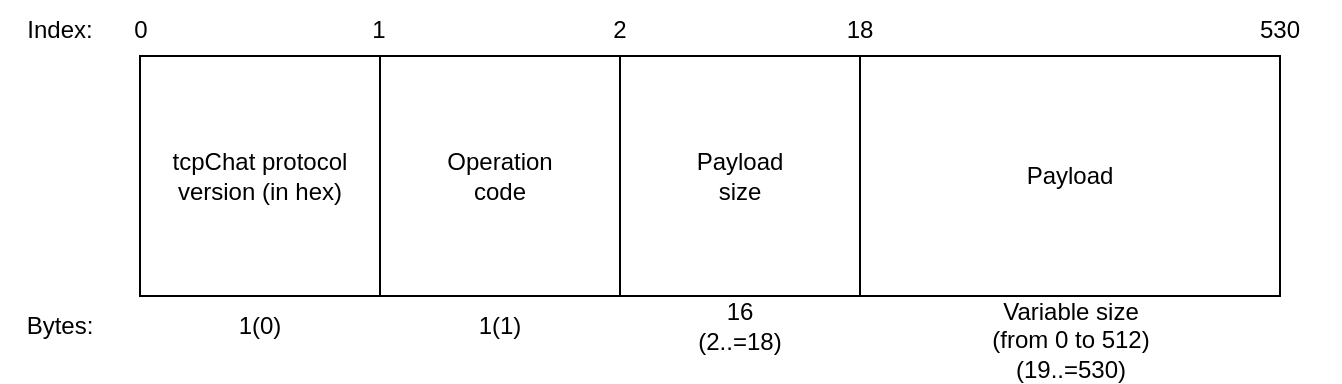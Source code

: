 <mxfile version="26.0.14">
  <diagram name="Page-1" id="2hZczqwdjTCGCu8NgTbP">
    <mxGraphModel dx="660" dy="358" grid="0" gridSize="10" guides="1" tooltips="1" connect="1" arrows="1" fold="1" page="1" pageScale="1" pageWidth="850" pageHeight="1100" math="0" shadow="0">
      <root>
        <mxCell id="0" />
        <mxCell id="1" parent="0" />
        <mxCell id="KGKgC1d8i2FLPmbTUbnl-18" value="" style="rounded=0;whiteSpace=wrap;html=1;" vertex="1" parent="1">
          <mxGeometry x="310" y="340" width="120" height="120" as="geometry" />
        </mxCell>
        <mxCell id="KGKgC1d8i2FLPmbTUbnl-3" value="" style="rounded=0;whiteSpace=wrap;html=1;" vertex="1" parent="1">
          <mxGeometry x="70" y="340" width="120" height="120" as="geometry" />
        </mxCell>
        <mxCell id="KGKgC1d8i2FLPmbTUbnl-4" value="tcpChat protocol&lt;br&gt;version (in hex)" style="text;html=1;align=center;verticalAlign=middle;whiteSpace=wrap;rounded=0;" vertex="1" parent="1">
          <mxGeometry x="70" y="385" width="120" height="30" as="geometry" />
        </mxCell>
        <mxCell id="KGKgC1d8i2FLPmbTUbnl-5" value="Index:" style="text;html=1;align=center;verticalAlign=middle;whiteSpace=wrap;rounded=0;" vertex="1" parent="1">
          <mxGeometry y="312" width="60" height="30" as="geometry" />
        </mxCell>
        <mxCell id="KGKgC1d8i2FLPmbTUbnl-6" value="Bytes:" style="text;html=1;align=center;verticalAlign=middle;whiteSpace=wrap;rounded=0;" vertex="1" parent="1">
          <mxGeometry y="460" width="60" height="30" as="geometry" />
        </mxCell>
        <mxCell id="KGKgC1d8i2FLPmbTUbnl-7" value="1(0)" style="text;html=1;align=center;verticalAlign=middle;whiteSpace=wrap;rounded=0;" vertex="1" parent="1">
          <mxGeometry x="100" y="460" width="60" height="30" as="geometry" />
        </mxCell>
        <mxCell id="KGKgC1d8i2FLPmbTUbnl-8" value="0" style="text;html=1;align=center;verticalAlign=middle;resizable=0;points=[];autosize=1;strokeColor=none;fillColor=none;" vertex="1" parent="1">
          <mxGeometry x="55" y="312" width="30" height="30" as="geometry" />
        </mxCell>
        <mxCell id="KGKgC1d8i2FLPmbTUbnl-9" value="1" style="text;html=1;align=center;verticalAlign=middle;resizable=0;points=[];autosize=1;strokeColor=none;fillColor=none;" vertex="1" parent="1">
          <mxGeometry x="174" y="312" width="30" height="30" as="geometry" />
        </mxCell>
        <mxCell id="KGKgC1d8i2FLPmbTUbnl-11" value="" style="rounded=0;whiteSpace=wrap;html=1;" vertex="1" parent="1">
          <mxGeometry x="190" y="340" width="120" height="120" as="geometry" />
        </mxCell>
        <mxCell id="KGKgC1d8i2FLPmbTUbnl-12" value="1(1)" style="text;html=1;align=center;verticalAlign=middle;whiteSpace=wrap;rounded=0;" vertex="1" parent="1">
          <mxGeometry x="220" y="460" width="60" height="30" as="geometry" />
        </mxCell>
        <mxCell id="KGKgC1d8i2FLPmbTUbnl-13" value="Operation code" style="text;html=1;align=center;verticalAlign=middle;whiteSpace=wrap;rounded=0;" vertex="1" parent="1">
          <mxGeometry x="220" y="385" width="60" height="30" as="geometry" />
        </mxCell>
        <mxCell id="KGKgC1d8i2FLPmbTUbnl-16" value="2" style="text;html=1;align=center;verticalAlign=middle;whiteSpace=wrap;rounded=0;" vertex="1" parent="1">
          <mxGeometry x="280" y="312" width="60" height="30" as="geometry" />
        </mxCell>
        <mxCell id="KGKgC1d8i2FLPmbTUbnl-17" value="Payload size" style="text;html=1;align=center;verticalAlign=middle;whiteSpace=wrap;rounded=0;" vertex="1" parent="1">
          <mxGeometry x="340" y="385" width="60" height="30" as="geometry" />
        </mxCell>
        <mxCell id="KGKgC1d8i2FLPmbTUbnl-19" value="16 (2..=18)" style="text;html=1;align=center;verticalAlign=middle;whiteSpace=wrap;rounded=0;" vertex="1" parent="1">
          <mxGeometry x="340" y="460" width="60" height="30" as="geometry" />
        </mxCell>
        <mxCell id="KGKgC1d8i2FLPmbTUbnl-21" value="" style="rounded=0;whiteSpace=wrap;html=1;" vertex="1" parent="1">
          <mxGeometry x="430" y="340" width="210" height="120" as="geometry" />
        </mxCell>
        <mxCell id="KGKgC1d8i2FLPmbTUbnl-22" value="18" style="text;html=1;align=center;verticalAlign=middle;whiteSpace=wrap;rounded=0;" vertex="1" parent="1">
          <mxGeometry x="400" y="312" width="60" height="30" as="geometry" />
        </mxCell>
        <mxCell id="KGKgC1d8i2FLPmbTUbnl-23" value="Variable size&lt;br&gt;(from 0 to 512)&lt;br&gt;(19..=530)" style="text;html=1;align=center;verticalAlign=middle;whiteSpace=wrap;rounded=0;" vertex="1" parent="1">
          <mxGeometry x="463.5" y="460" width="143" height="43" as="geometry" />
        </mxCell>
        <mxCell id="KGKgC1d8i2FLPmbTUbnl-24" value="530" style="text;html=1;align=center;verticalAlign=middle;whiteSpace=wrap;rounded=0;" vertex="1" parent="1">
          <mxGeometry x="610" y="312" width="60" height="30" as="geometry" />
        </mxCell>
        <mxCell id="KGKgC1d8i2FLPmbTUbnl-25" value="Payload" style="text;html=1;align=center;verticalAlign=middle;whiteSpace=wrap;rounded=0;" vertex="1" parent="1">
          <mxGeometry x="505" y="385" width="60" height="30" as="geometry" />
        </mxCell>
      </root>
    </mxGraphModel>
  </diagram>
</mxfile>
